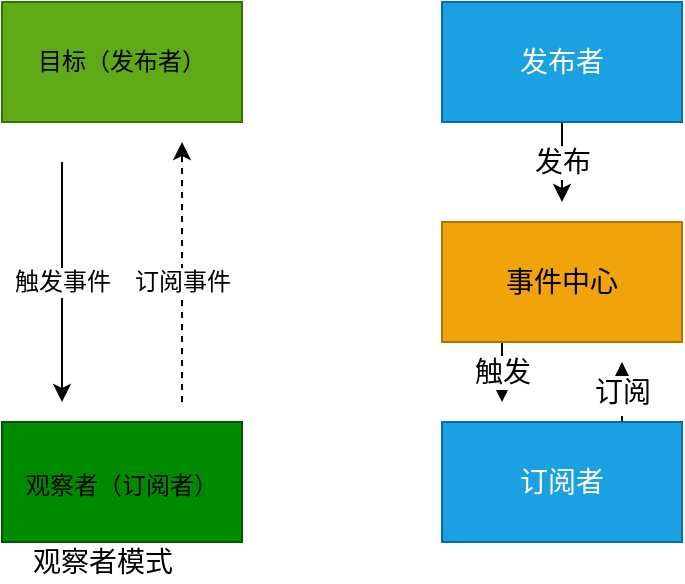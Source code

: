 <mxfile>
    <diagram id="Z1poBEsTtPop-29rfdCA" name="Page-1">
        <mxGraphModel dx="623" dy="286" grid="0" gridSize="10" guides="1" tooltips="1" connect="1" arrows="1" fold="1" page="1" pageScale="1" pageWidth="827" pageHeight="1169" background="none" math="0" shadow="0">
            <root>
                <mxCell id="0"/>
                <mxCell id="1" parent="0"/>
                <mxCell id="3" value="&lt;font style=&quot;font-size: 12px&quot;&gt;触发事件&lt;/font&gt;" style="edgeStyle=none;html=1;fontColor=#000000;strokeColor=#000000;" edge="1" parent="1">
                    <mxGeometry relative="1" as="geometry">
                        <mxPoint x="150" y="240" as="targetPoint"/>
                        <mxPoint x="150" y="120" as="sourcePoint"/>
                    </mxGeometry>
                </mxCell>
                <mxCell id="2" value="目标（发布者）" style="rounded=0;whiteSpace=wrap;html=1;fillColor=#60a917;fontColor=#000000;strokeColor=#2D7600;" vertex="1" parent="1">
                    <mxGeometry x="120" y="40" width="120" height="60" as="geometry"/>
                </mxCell>
                <mxCell id="7" value="订阅事件" style="edgeStyle=none;rounded=0;html=1;fontSize=12;fontColor=#000000;dashed=1;strokeColor=#000000;" edge="1" parent="1">
                    <mxGeometry x="-0.077" relative="1" as="geometry">
                        <mxPoint x="210" y="110" as="targetPoint"/>
                        <mxPoint x="210" y="240" as="sourcePoint"/>
                        <mxPoint as="offset"/>
                    </mxGeometry>
                </mxCell>
                <mxCell id="4" value="&lt;font style=&quot;font-size: 12px&quot; color=&quot;#000000&quot;&gt;观察者（订阅者）&lt;/font&gt;" style="rounded=0;whiteSpace=wrap;html=1;fontSize=16;fontColor=#ffffff;labelBackgroundColor=none;labelBorderColor=none;fillColor=#008a00;strokeColor=#005700;" vertex="1" parent="1">
                    <mxGeometry x="120" y="250" width="120" height="60" as="geometry"/>
                </mxCell>
                <mxCell id="8" value="&lt;font style=&quot;font-size: 14px&quot;&gt;观察者模式&lt;/font&gt;" style="text;html=1;align=center;verticalAlign=middle;resizable=0;points=[];autosize=1;strokeColor=none;fillColor=none;fontSize=12;fontColor=#000000;" vertex="1" parent="1">
                    <mxGeometry x="125" y="310" width="90" height="20" as="geometry"/>
                </mxCell>
                <mxCell id="10" value="发布" style="edgeStyle=none;rounded=0;html=1;exitX=0.5;exitY=1;exitDx=0;exitDy=0;fontSize=14;fontColor=#000000;strokeColor=#000000;" edge="1" parent="1" source="9">
                    <mxGeometry relative="1" as="geometry">
                        <mxPoint x="400" y="140" as="targetPoint"/>
                    </mxGeometry>
                </mxCell>
                <mxCell id="9" value="发布者" style="rounded=0;whiteSpace=wrap;html=1;labelBackgroundColor=none;labelBorderColor=none;fontSize=14;fontColor=#ffffff;fillColor=#1ba1e2;strokeColor=#006EAF;" vertex="1" parent="1">
                    <mxGeometry x="340" y="40" width="120" height="60" as="geometry"/>
                </mxCell>
                <mxCell id="12" value="触发" style="edgeStyle=none;rounded=0;html=1;exitX=0.25;exitY=1;exitDx=0;exitDy=0;fontSize=14;fontColor=#000000;strokeColor=#000000;" edge="1" parent="1" source="11">
                    <mxGeometry relative="1" as="geometry">
                        <mxPoint x="370" y="240" as="targetPoint"/>
                    </mxGeometry>
                </mxCell>
                <mxCell id="11" value="事件中心" style="rounded=0;whiteSpace=wrap;html=1;labelBackgroundColor=none;labelBorderColor=none;fontSize=14;fontColor=#000000;fillColor=#f0a30a;strokeColor=#BD7000;" vertex="1" parent="1">
                    <mxGeometry x="340" y="150" width="120" height="60" as="geometry"/>
                </mxCell>
                <mxCell id="14" value="订阅" style="edgeStyle=none;rounded=0;html=1;exitX=0.75;exitY=0;exitDx=0;exitDy=0;fontSize=14;fontColor=#000000;dashed=1;strokeColor=#000000;" edge="1" parent="1" source="13">
                    <mxGeometry relative="1" as="geometry">
                        <mxPoint x="430" y="220" as="targetPoint"/>
                    </mxGeometry>
                </mxCell>
                <mxCell id="13" value="订阅者" style="rounded=0;whiteSpace=wrap;html=1;labelBackgroundColor=none;labelBorderColor=none;fontSize=14;fontColor=#ffffff;fillColor=#1ba1e2;strokeColor=#006EAF;" vertex="1" parent="1">
                    <mxGeometry x="340" y="250" width="120" height="60" as="geometry"/>
                </mxCell>
            </root>
        </mxGraphModel>
    </diagram>
</mxfile>